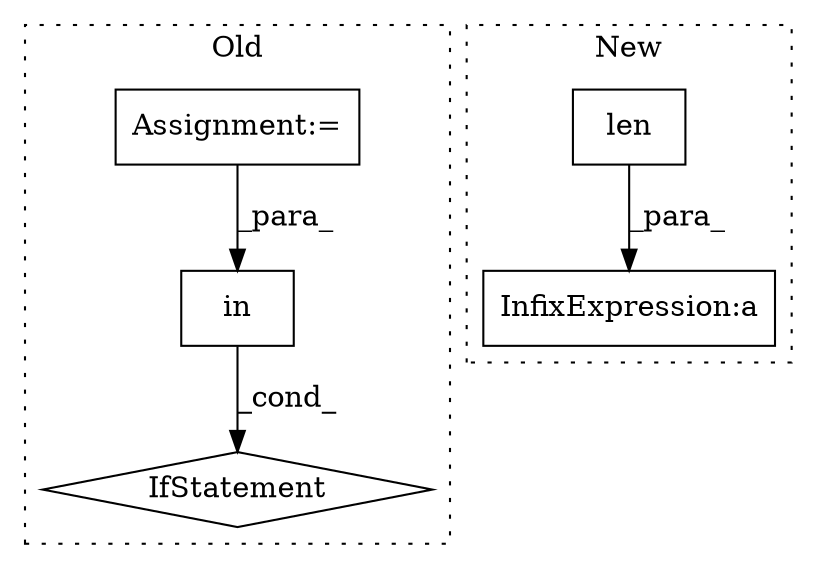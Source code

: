 digraph G {
subgraph cluster0 {
1 [label="in" a="105" s="1686" l="47" shape="box"];
3 [label="IfStatement" a="25" s="1674,1733" l="12,2" shape="diamond"];
5 [label="Assignment:=" a="7" s="1339" l="1" shape="box"];
label = "Old";
style="dotted";
}
subgraph cluster1 {
2 [label="len" a="32" s="1160,1170" l="4,1" shape="box"];
4 [label="InfixExpression:a" a="27" s="1583" l="3" shape="box"];
label = "New";
style="dotted";
}
1 -> 3 [label="_cond_"];
2 -> 4 [label="_para_"];
5 -> 1 [label="_para_"];
}